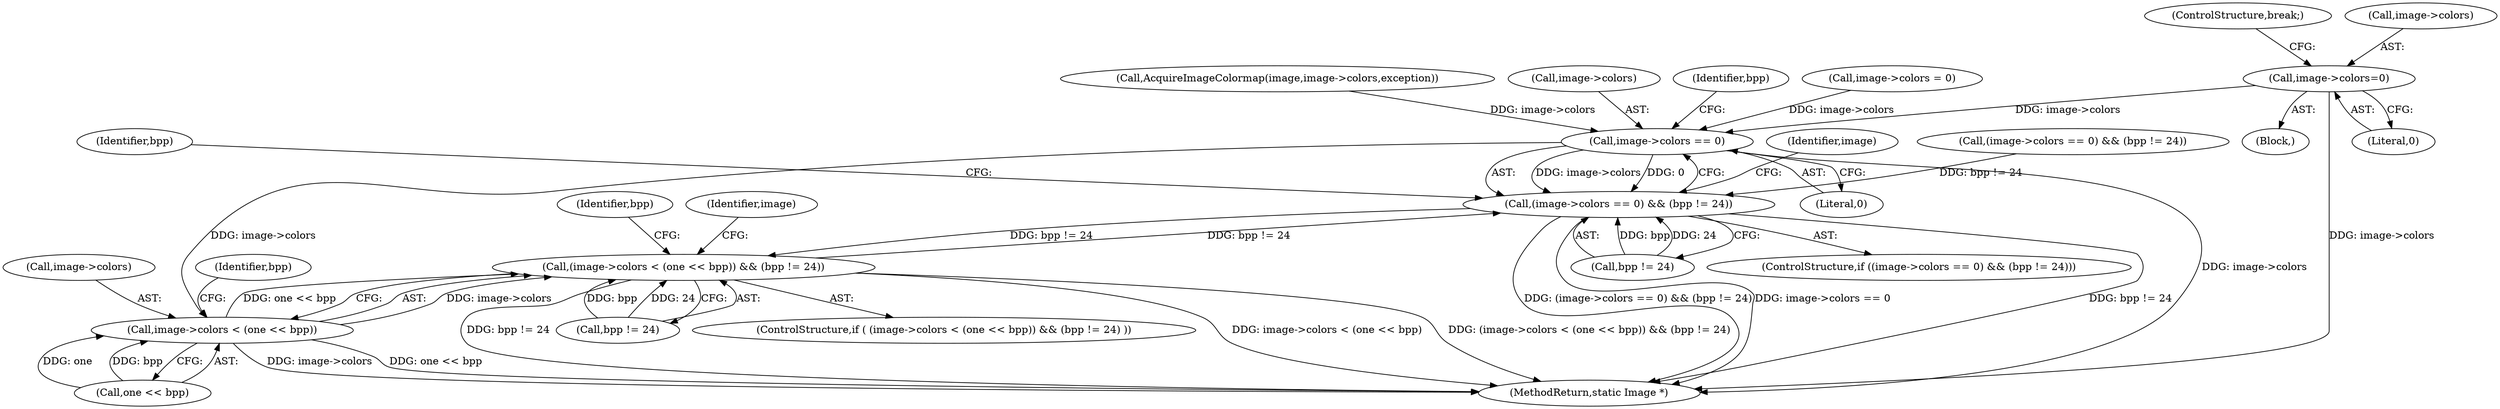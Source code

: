 digraph "0_ImageMagick_aecd0ada163a4d6c769cec178955d5f3e9316f2f_1@pointer" {
"1001186" [label="(Call,image->colors=0)"];
"1000806" [label="(Call,image->colors == 0)"];
"1000805" [label="(Call,(image->colors == 0) && (bpp != 24))"];
"1000902" [label="(Call,(image->colors < (one << bpp)) && (bpp != 24))"];
"1000903" [label="(Call,image->colors < (one << bpp))"];
"1000901" [label="(ControlStructure,if ( (image->colors < (one << bpp)) && (bpp != 24) ))"];
"1001191" [label="(ControlStructure,break;)"];
"1000903" [label="(Call,image->colors < (one << bpp))"];
"1000804" [label="(ControlStructure,if ((image->colors == 0) && (bpp != 24)))"];
"1001942" [label="(MethodReturn,static Image *)"];
"1000911" [label="(Identifier,bpp)"];
"1000810" [label="(Literal,0)"];
"1001190" [label="(Literal,0)"];
"1000817" [label="(Identifier,image)"];
"1000915" [label="(Identifier,image)"];
"1000902" [label="(Call,(image->colors < (one << bpp)) && (bpp != 24))"];
"1000935" [label="(Identifier,bpp)"];
"1001186" [label="(Call,image->colors=0)"];
"1000907" [label="(Call,one << bpp)"];
"1000508" [label="(Call,AcquireImageColormap(image,image->colors,exception))"];
"1000805" [label="(Call,(image->colors == 0) && (bpp != 24))"];
"1000904" [label="(Call,image->colors)"];
"1000806" [label="(Call,image->colors == 0)"];
"1000383" [label="(Block,)"];
"1000807" [label="(Call,image->colors)"];
"1000812" [label="(Identifier,bpp)"];
"1000910" [label="(Call,bpp != 24)"];
"1001527" [label="(Call,(image->colors == 0) && (bpp != 24))"];
"1000310" [label="(Call,image->colors = 0)"];
"1000899" [label="(Identifier,bpp)"];
"1000811" [label="(Call,bpp != 24)"];
"1001187" [label="(Call,image->colors)"];
"1001186" -> "1000383"  [label="AST: "];
"1001186" -> "1001190"  [label="CFG: "];
"1001187" -> "1001186"  [label="AST: "];
"1001190" -> "1001186"  [label="AST: "];
"1001191" -> "1001186"  [label="CFG: "];
"1001186" -> "1001942"  [label="DDG: image->colors"];
"1001186" -> "1000806"  [label="DDG: image->colors"];
"1000806" -> "1000805"  [label="AST: "];
"1000806" -> "1000810"  [label="CFG: "];
"1000807" -> "1000806"  [label="AST: "];
"1000810" -> "1000806"  [label="AST: "];
"1000812" -> "1000806"  [label="CFG: "];
"1000805" -> "1000806"  [label="CFG: "];
"1000806" -> "1001942"  [label="DDG: image->colors"];
"1000806" -> "1000805"  [label="DDG: image->colors"];
"1000806" -> "1000805"  [label="DDG: 0"];
"1000310" -> "1000806"  [label="DDG: image->colors"];
"1000508" -> "1000806"  [label="DDG: image->colors"];
"1000806" -> "1000903"  [label="DDG: image->colors"];
"1000805" -> "1000804"  [label="AST: "];
"1000805" -> "1000811"  [label="CFG: "];
"1000811" -> "1000805"  [label="AST: "];
"1000817" -> "1000805"  [label="CFG: "];
"1000899" -> "1000805"  [label="CFG: "];
"1000805" -> "1001942"  [label="DDG: (image->colors == 0) && (bpp != 24)"];
"1000805" -> "1001942"  [label="DDG: image->colors == 0"];
"1000805" -> "1001942"  [label="DDG: bpp != 24"];
"1000811" -> "1000805"  [label="DDG: bpp"];
"1000811" -> "1000805"  [label="DDG: 24"];
"1000902" -> "1000805"  [label="DDG: bpp != 24"];
"1001527" -> "1000805"  [label="DDG: bpp != 24"];
"1000805" -> "1000902"  [label="DDG: bpp != 24"];
"1000902" -> "1000901"  [label="AST: "];
"1000902" -> "1000903"  [label="CFG: "];
"1000902" -> "1000910"  [label="CFG: "];
"1000903" -> "1000902"  [label="AST: "];
"1000910" -> "1000902"  [label="AST: "];
"1000915" -> "1000902"  [label="CFG: "];
"1000935" -> "1000902"  [label="CFG: "];
"1000902" -> "1001942"  [label="DDG: bpp != 24"];
"1000902" -> "1001942"  [label="DDG: image->colors < (one << bpp)"];
"1000902" -> "1001942"  [label="DDG: (image->colors < (one << bpp)) && (bpp != 24)"];
"1000903" -> "1000902"  [label="DDG: image->colors"];
"1000903" -> "1000902"  [label="DDG: one << bpp"];
"1000910" -> "1000902"  [label="DDG: bpp"];
"1000910" -> "1000902"  [label="DDG: 24"];
"1000903" -> "1000907"  [label="CFG: "];
"1000904" -> "1000903"  [label="AST: "];
"1000907" -> "1000903"  [label="AST: "];
"1000911" -> "1000903"  [label="CFG: "];
"1000903" -> "1001942"  [label="DDG: image->colors"];
"1000903" -> "1001942"  [label="DDG: one << bpp"];
"1000907" -> "1000903"  [label="DDG: one"];
"1000907" -> "1000903"  [label="DDG: bpp"];
}
